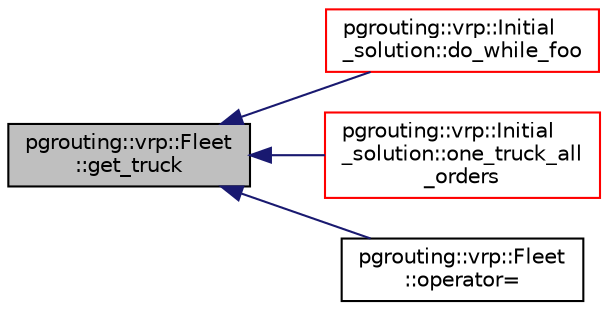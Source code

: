 digraph "pgrouting::vrp::Fleet::get_truck"
{
  edge [fontname="Helvetica",fontsize="10",labelfontname="Helvetica",labelfontsize="10"];
  node [fontname="Helvetica",fontsize="10",shape=record];
  rankdir="LR";
  Node61 [label="pgrouting::vrp::Fleet\l::get_truck",height=0.2,width=0.4,color="black", fillcolor="grey75", style="filled", fontcolor="black"];
  Node61 -> Node62 [dir="back",color="midnightblue",fontsize="10",style="solid",fontname="Helvetica"];
  Node62 [label="pgrouting::vrp::Initial\l_solution::do_while_foo",height=0.2,width=0.4,color="red", fillcolor="white", style="filled",URL="$classpgrouting_1_1vrp_1_1Initial__solution.html#a49860a59bbc3ad10709d9b188321a460"];
  Node61 -> Node64 [dir="back",color="midnightblue",fontsize="10",style="solid",fontname="Helvetica"];
  Node64 [label="pgrouting::vrp::Initial\l_solution::one_truck_all\l_orders",height=0.2,width=0.4,color="red", fillcolor="white", style="filled",URL="$classpgrouting_1_1vrp_1_1Initial__solution.html#a7d3ae3ec3e657685315341a8d8395b7e"];
  Node61 -> Node65 [dir="back",color="midnightblue",fontsize="10",style="solid",fontname="Helvetica"];
  Node65 [label="pgrouting::vrp::Fleet\l::operator=",height=0.2,width=0.4,color="black", fillcolor="white", style="filled",URL="$classpgrouting_1_1vrp_1_1Fleet.html#aebb9c0cf28fff9cdaa363bd1ef7011c7"];
}
